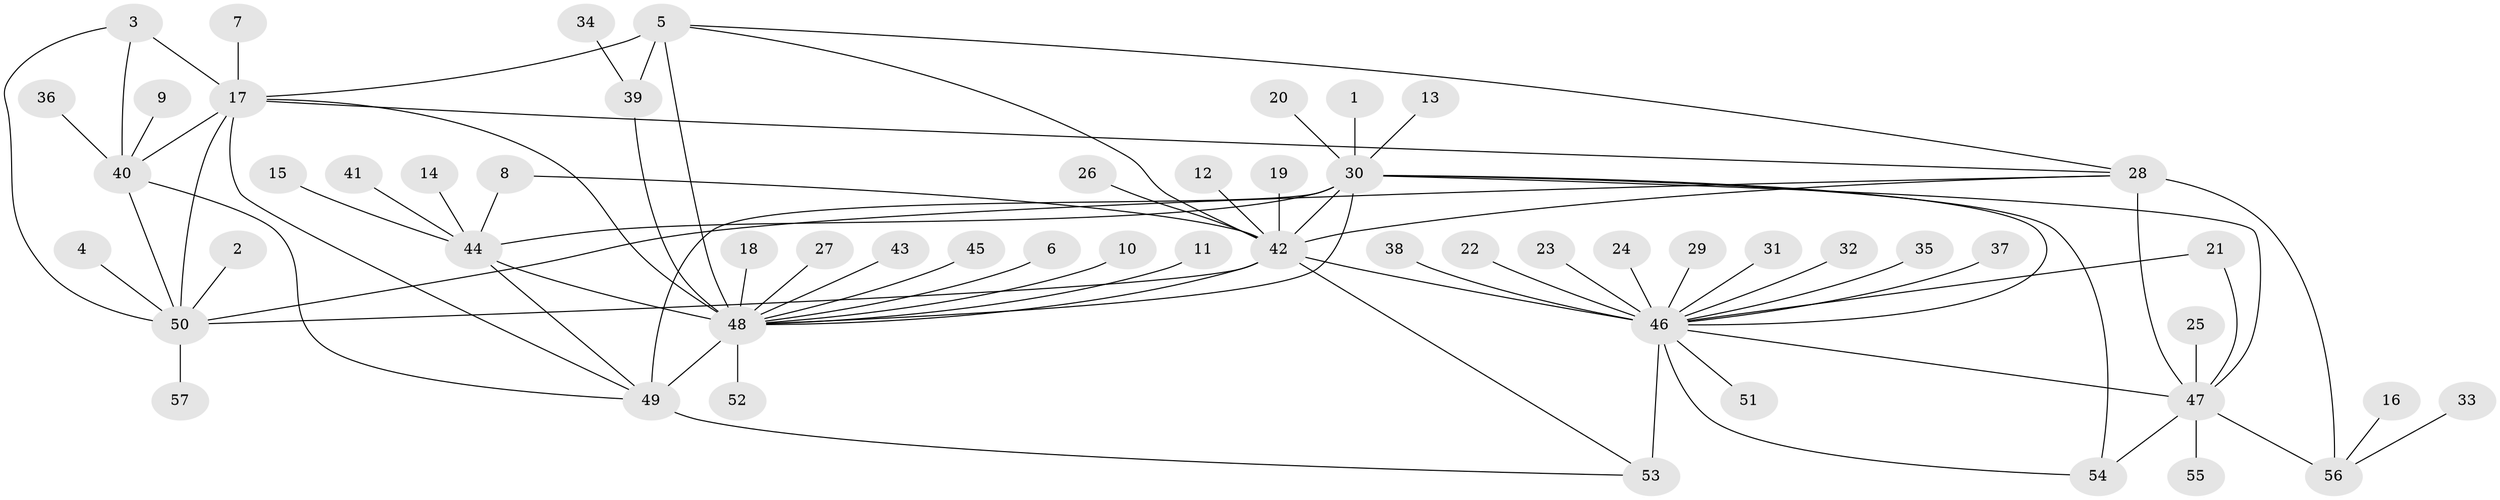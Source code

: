 // original degree distribution, {10: 0.02631578947368421, 9: 0.008771929824561403, 7: 0.02631578947368421, 14: 0.008771929824561403, 6: 0.03508771929824561, 5: 0.043859649122807015, 8: 0.03508771929824561, 11: 0.02631578947368421, 4: 0.017543859649122806, 16: 0.008771929824561403, 1: 0.5789473684210527, 3: 0.05263157894736842, 2: 0.13157894736842105}
// Generated by graph-tools (version 1.1) at 2025/26/03/09/25 03:26:48]
// undirected, 57 vertices, 82 edges
graph export_dot {
graph [start="1"]
  node [color=gray90,style=filled];
  1;
  2;
  3;
  4;
  5;
  6;
  7;
  8;
  9;
  10;
  11;
  12;
  13;
  14;
  15;
  16;
  17;
  18;
  19;
  20;
  21;
  22;
  23;
  24;
  25;
  26;
  27;
  28;
  29;
  30;
  31;
  32;
  33;
  34;
  35;
  36;
  37;
  38;
  39;
  40;
  41;
  42;
  43;
  44;
  45;
  46;
  47;
  48;
  49;
  50;
  51;
  52;
  53;
  54;
  55;
  56;
  57;
  1 -- 30 [weight=1.0];
  2 -- 50 [weight=1.0];
  3 -- 17 [weight=2.0];
  3 -- 40 [weight=1.0];
  3 -- 50 [weight=1.0];
  4 -- 50 [weight=1.0];
  5 -- 17 [weight=1.0];
  5 -- 28 [weight=1.0];
  5 -- 39 [weight=4.0];
  5 -- 42 [weight=1.0];
  5 -- 48 [weight=2.0];
  6 -- 48 [weight=1.0];
  7 -- 17 [weight=1.0];
  8 -- 42 [weight=1.0];
  8 -- 44 [weight=1.0];
  9 -- 40 [weight=1.0];
  10 -- 48 [weight=1.0];
  11 -- 48 [weight=1.0];
  12 -- 42 [weight=1.0];
  13 -- 30 [weight=1.0];
  14 -- 44 [weight=1.0];
  15 -- 44 [weight=1.0];
  16 -- 56 [weight=1.0];
  17 -- 28 [weight=1.0];
  17 -- 40 [weight=2.0];
  17 -- 48 [weight=1.0];
  17 -- 49 [weight=1.0];
  17 -- 50 [weight=2.0];
  18 -- 48 [weight=1.0];
  19 -- 42 [weight=1.0];
  20 -- 30 [weight=1.0];
  21 -- 46 [weight=1.0];
  21 -- 47 [weight=1.0];
  22 -- 46 [weight=1.0];
  23 -- 46 [weight=1.0];
  24 -- 46 [weight=1.0];
  25 -- 47 [weight=1.0];
  26 -- 42 [weight=1.0];
  27 -- 48 [weight=1.0];
  28 -- 42 [weight=1.0];
  28 -- 47 [weight=2.0];
  28 -- 50 [weight=2.0];
  28 -- 56 [weight=4.0];
  29 -- 46 [weight=1.0];
  30 -- 42 [weight=1.0];
  30 -- 44 [weight=1.0];
  30 -- 46 [weight=1.0];
  30 -- 47 [weight=1.0];
  30 -- 48 [weight=1.0];
  30 -- 49 [weight=2.0];
  30 -- 54 [weight=1.0];
  31 -- 46 [weight=1.0];
  32 -- 46 [weight=1.0];
  33 -- 56 [weight=1.0];
  34 -- 39 [weight=1.0];
  35 -- 46 [weight=1.0];
  36 -- 40 [weight=1.0];
  37 -- 46 [weight=1.0];
  38 -- 46 [weight=1.0];
  39 -- 48 [weight=2.0];
  40 -- 49 [weight=1.0];
  40 -- 50 [weight=1.0];
  41 -- 44 [weight=1.0];
  42 -- 46 [weight=3.0];
  42 -- 48 [weight=1.0];
  42 -- 50 [weight=1.0];
  42 -- 53 [weight=1.0];
  43 -- 48 [weight=1.0];
  44 -- 48 [weight=1.0];
  44 -- 49 [weight=2.0];
  45 -- 48 [weight=1.0];
  46 -- 47 [weight=1.0];
  46 -- 51 [weight=1.0];
  46 -- 53 [weight=3.0];
  46 -- 54 [weight=1.0];
  47 -- 54 [weight=1.0];
  47 -- 55 [weight=1.0];
  47 -- 56 [weight=2.0];
  48 -- 49 [weight=3.0];
  48 -- 52 [weight=1.0];
  49 -- 53 [weight=1.0];
  50 -- 57 [weight=1.0];
}

